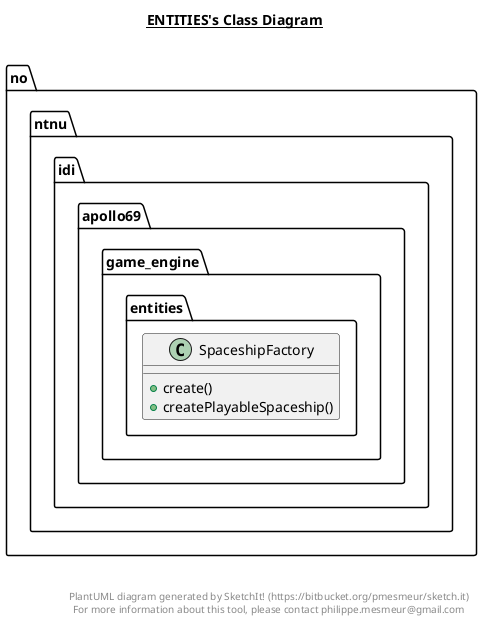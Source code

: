 @startuml

title __ENTITIES's Class Diagram__\n

  namespace no.ntnu.idi.apollo69 {
    namespace game_engine {
      namespace entities {
        class no.ntnu.idi.apollo69.game_engine.entities.SpaceshipFactory {
            + create()
            + createPlayableSpaceship()
        }
      }
    }
  }
  



right footer


PlantUML diagram generated by SketchIt! (https://bitbucket.org/pmesmeur/sketch.it)
For more information about this tool, please contact philippe.mesmeur@gmail.com
endfooter

@enduml
